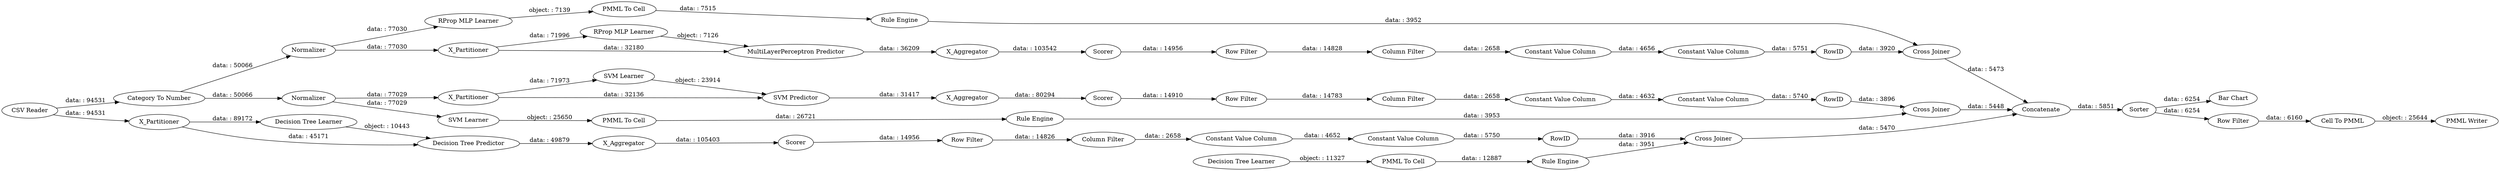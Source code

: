 digraph {
	"-3108275574999357576_9" [label="Row Filter"]
	"-928211416760499431_7" [label=X_Aggregator]
	"-4491962177836239231_33" [label="SVM Learner"]
	"5771289285333151542_2" [label=X_Partitioner]
	"-928211416760499431_2" [label=X_Partitioner]
	"-2642092963208367682_28" [label="PMML To Cell"]
	"-928211416760499431_38" [label="Cross Joiner"]
	"-3108275574999357576_294" [label="Column Filter"]
	"-5325784589312670254_290" [label="Constant Value Column"]
	"-9154110885166043478_35" [label="RProp MLP Learner"]
	"-1437019588622607592_61" [label="PMML Writer"]
	"-1437019588622607592_53" [label=Sorter]
	"-928211416760499431_31" [label="RProp MLP Learner"]
	"-2413264195641054272_9" [label="Row Filter"]
	"-2413264195641054272_294" [label="Column Filter"]
	"-2642092963208367682_33" [label="Decision Tree Learner"]
	"4676361055310591866_31" [label="SVM Learner"]
	"-2413264195641054272_290" [label="Constant Value Column"]
	"5771289285333151542_39" [label=Scorer]
	"-1437019588622607592_59" [label="Bar Chart"]
	"4676361055310591866_7" [label=X_Aggregator]
	"5771289285333151542_7" [label=X_Aggregator]
	"-5325784589312670254_293" [label=RowID]
	"-9154110885166043478_22" [label="PMML To Cell"]
	"-2413264195641054272_293" [label=RowID]
	"-1437019588622607592_54" [label="Cell To PMML"]
	"-4491962177836239231_35" [label="Rule Engine"]
	"-1437019588622607592_1" [label="CSV Reader"]
	"4676361055310591866_32" [label="SVM Predictor"]
	"5771289285333151542_31" [label="Decision Tree Learner"]
	"5771289285333151542_32" [label="Decision Tree Predictor"]
	"5771289285333151542_38" [label="Cross Joiner"]
	"-5325784589312670254_294" [label="Column Filter"]
	"4676361055310591866_2" [label=X_Partitioner]
	"-4491962177836239231_34" [label="PMML To Cell"]
	"-928211416760499431_40" [label=Scorer]
	"-2413264195641054272_292" [label="Constant Value Column"]
	"4676361055310591866_40" [label=Normalizer]
	"-3108275574999357576_290" [label="Constant Value Column"]
	"-3108275574999357576_292" [label="Constant Value Column"]
	"4676361055310591866_39" [label="Cross Joiner"]
	"-9154110885166043478_34" [label="Rule Engine"]
	"-928211416760499431_39" [label=Normalizer]
	"-5325784589312670254_9" [label="Row Filter"]
	"-3108275574999357576_293" [label=RowID]
	"-2642092963208367682_34" [label="Rule Engine"]
	"-5325784589312670254_292" [label="Constant Value Column"]
	"-1437019588622607592_60" [label=Concatenate]
	"-1437019588622607592_58" [label="Category To Number"]
	"-928211416760499431_32" [label="MultiLayerPerceptron Predictor"]
	"4676361055310591866_41" [label=Scorer]
	"-1437019588622607592_62" [label="Row Filter"]
	"-1437019588622607592_58" -> "-928211416760499431_39" [label="data: : 50066"]
	"-3108275574999357576_9" -> "-3108275574999357576_294" [label="data: : 14783"]
	"-3108275574999357576_293" -> "4676361055310591866_39" [label="data: : 3896"]
	"-2642092963208367682_34" -> "5771289285333151542_38" [label="data: : 3951"]
	"-9154110885166043478_34" -> "-928211416760499431_38" [label="data: : 3952"]
	"4676361055310591866_40" -> "4676361055310591866_2" [label="data: : 77029"]
	"-2642092963208367682_28" -> "-2642092963208367682_34" [label="data: : 12887"]
	"4676361055310591866_40" -> "-4491962177836239231_33" [label="data: : 77029"]
	"-1437019588622607592_53" -> "-1437019588622607592_62" [label="data: : 6254"]
	"-2642092963208367682_33" -> "-2642092963208367682_28" [label="object: : 11327"]
	"-2413264195641054272_292" -> "-2413264195641054272_293" [label="data: : 5750"]
	"-5325784589312670254_293" -> "-928211416760499431_38" [label="data: : 3920"]
	"-1437019588622607592_53" -> "-1437019588622607592_59" [label="data: : 6254"]
	"-928211416760499431_7" -> "-928211416760499431_40" [label="data: : 103542"]
	"-3108275574999357576_294" -> "-3108275574999357576_290" [label="data: : 2658"]
	"-4491962177836239231_33" -> "-4491962177836239231_34" [label="object: : 25650"]
	"4676361055310591866_41" -> "-3108275574999357576_9" [label="data: : 14910"]
	"-3108275574999357576_292" -> "-3108275574999357576_293" [label="data: : 5740"]
	"-2413264195641054272_293" -> "5771289285333151542_38" [label="data: : 3916"]
	"-928211416760499431_38" -> "-1437019588622607592_60" [label="data: : 5473"]
	"-2413264195641054272_290" -> "-2413264195641054272_292" [label="data: : 4652"]
	"-9154110885166043478_22" -> "-9154110885166043478_34" [label="data: : 7515"]
	"-928211416760499431_31" -> "-928211416760499431_32" [label="object: : 7126"]
	"-5325784589312670254_292" -> "-5325784589312670254_293" [label="data: : 5751"]
	"-1437019588622607592_62" -> "-1437019588622607592_54" [label="data: : 6160"]
	"-9154110885166043478_35" -> "-9154110885166043478_22" [label="object: : 7139"]
	"4676361055310591866_2" -> "4676361055310591866_31" [label="data: : 71973"]
	"5771289285333151542_31" -> "5771289285333151542_32" [label="object: : 10443"]
	"5771289285333151542_2" -> "5771289285333151542_31" [label="data: : 89172"]
	"-928211416760499431_40" -> "-5325784589312670254_9" [label="data: : 14956"]
	"4676361055310591866_32" -> "4676361055310591866_7" [label="data: : 31417"]
	"-928211416760499431_2" -> "-928211416760499431_32" [label="data: : 32180"]
	"5771289285333151542_39" -> "-2413264195641054272_9" [label="data: : 14956"]
	"4676361055310591866_39" -> "-1437019588622607592_60" [label="data: : 5448"]
	"4676361055310591866_2" -> "4676361055310591866_32" [label="data: : 32136"]
	"-1437019588622607592_1" -> "-1437019588622607592_58" [label="data: : 94531"]
	"-5325784589312670254_294" -> "-5325784589312670254_290" [label="data: : 2658"]
	"-928211416760499431_39" -> "-928211416760499431_2" [label="data: : 77030"]
	"5771289285333151542_38" -> "-1437019588622607592_60" [label="data: : 5470"]
	"-928211416760499431_2" -> "-928211416760499431_31" [label="data: : 71996"]
	"4676361055310591866_7" -> "4676361055310591866_41" [label="data: : 80294"]
	"-3108275574999357576_290" -> "-3108275574999357576_292" [label="data: : 4632"]
	"-5325784589312670254_9" -> "-5325784589312670254_294" [label="data: : 14828"]
	"-1437019588622607592_1" -> "5771289285333151542_2" [label="data: : 94531"]
	"-1437019588622607592_60" -> "-1437019588622607592_53" [label="data: : 5851"]
	"-5325784589312670254_290" -> "-5325784589312670254_292" [label="data: : 4656"]
	"-2413264195641054272_9" -> "-2413264195641054272_294" [label="data: : 14826"]
	"-928211416760499431_39" -> "-9154110885166043478_35" [label="data: : 77030"]
	"-1437019588622607592_54" -> "-1437019588622607592_61" [label="object: : 25644"]
	"4676361055310591866_31" -> "4676361055310591866_32" [label="object: : 23914"]
	"-928211416760499431_32" -> "-928211416760499431_7" [label="data: : 36209"]
	"5771289285333151542_7" -> "5771289285333151542_39" [label="data: : 105403"]
	"-4491962177836239231_34" -> "-4491962177836239231_35" [label="data: : 26721"]
	"-4491962177836239231_35" -> "4676361055310591866_39" [label="data: : 3953"]
	"-2413264195641054272_294" -> "-2413264195641054272_290" [label="data: : 2658"]
	"5771289285333151542_32" -> "5771289285333151542_7" [label="data: : 49879"]
	"-1437019588622607592_58" -> "4676361055310591866_40" [label="data: : 50066"]
	"5771289285333151542_2" -> "5771289285333151542_32" [label="data: : 45171"]
	rankdir=LR
}
